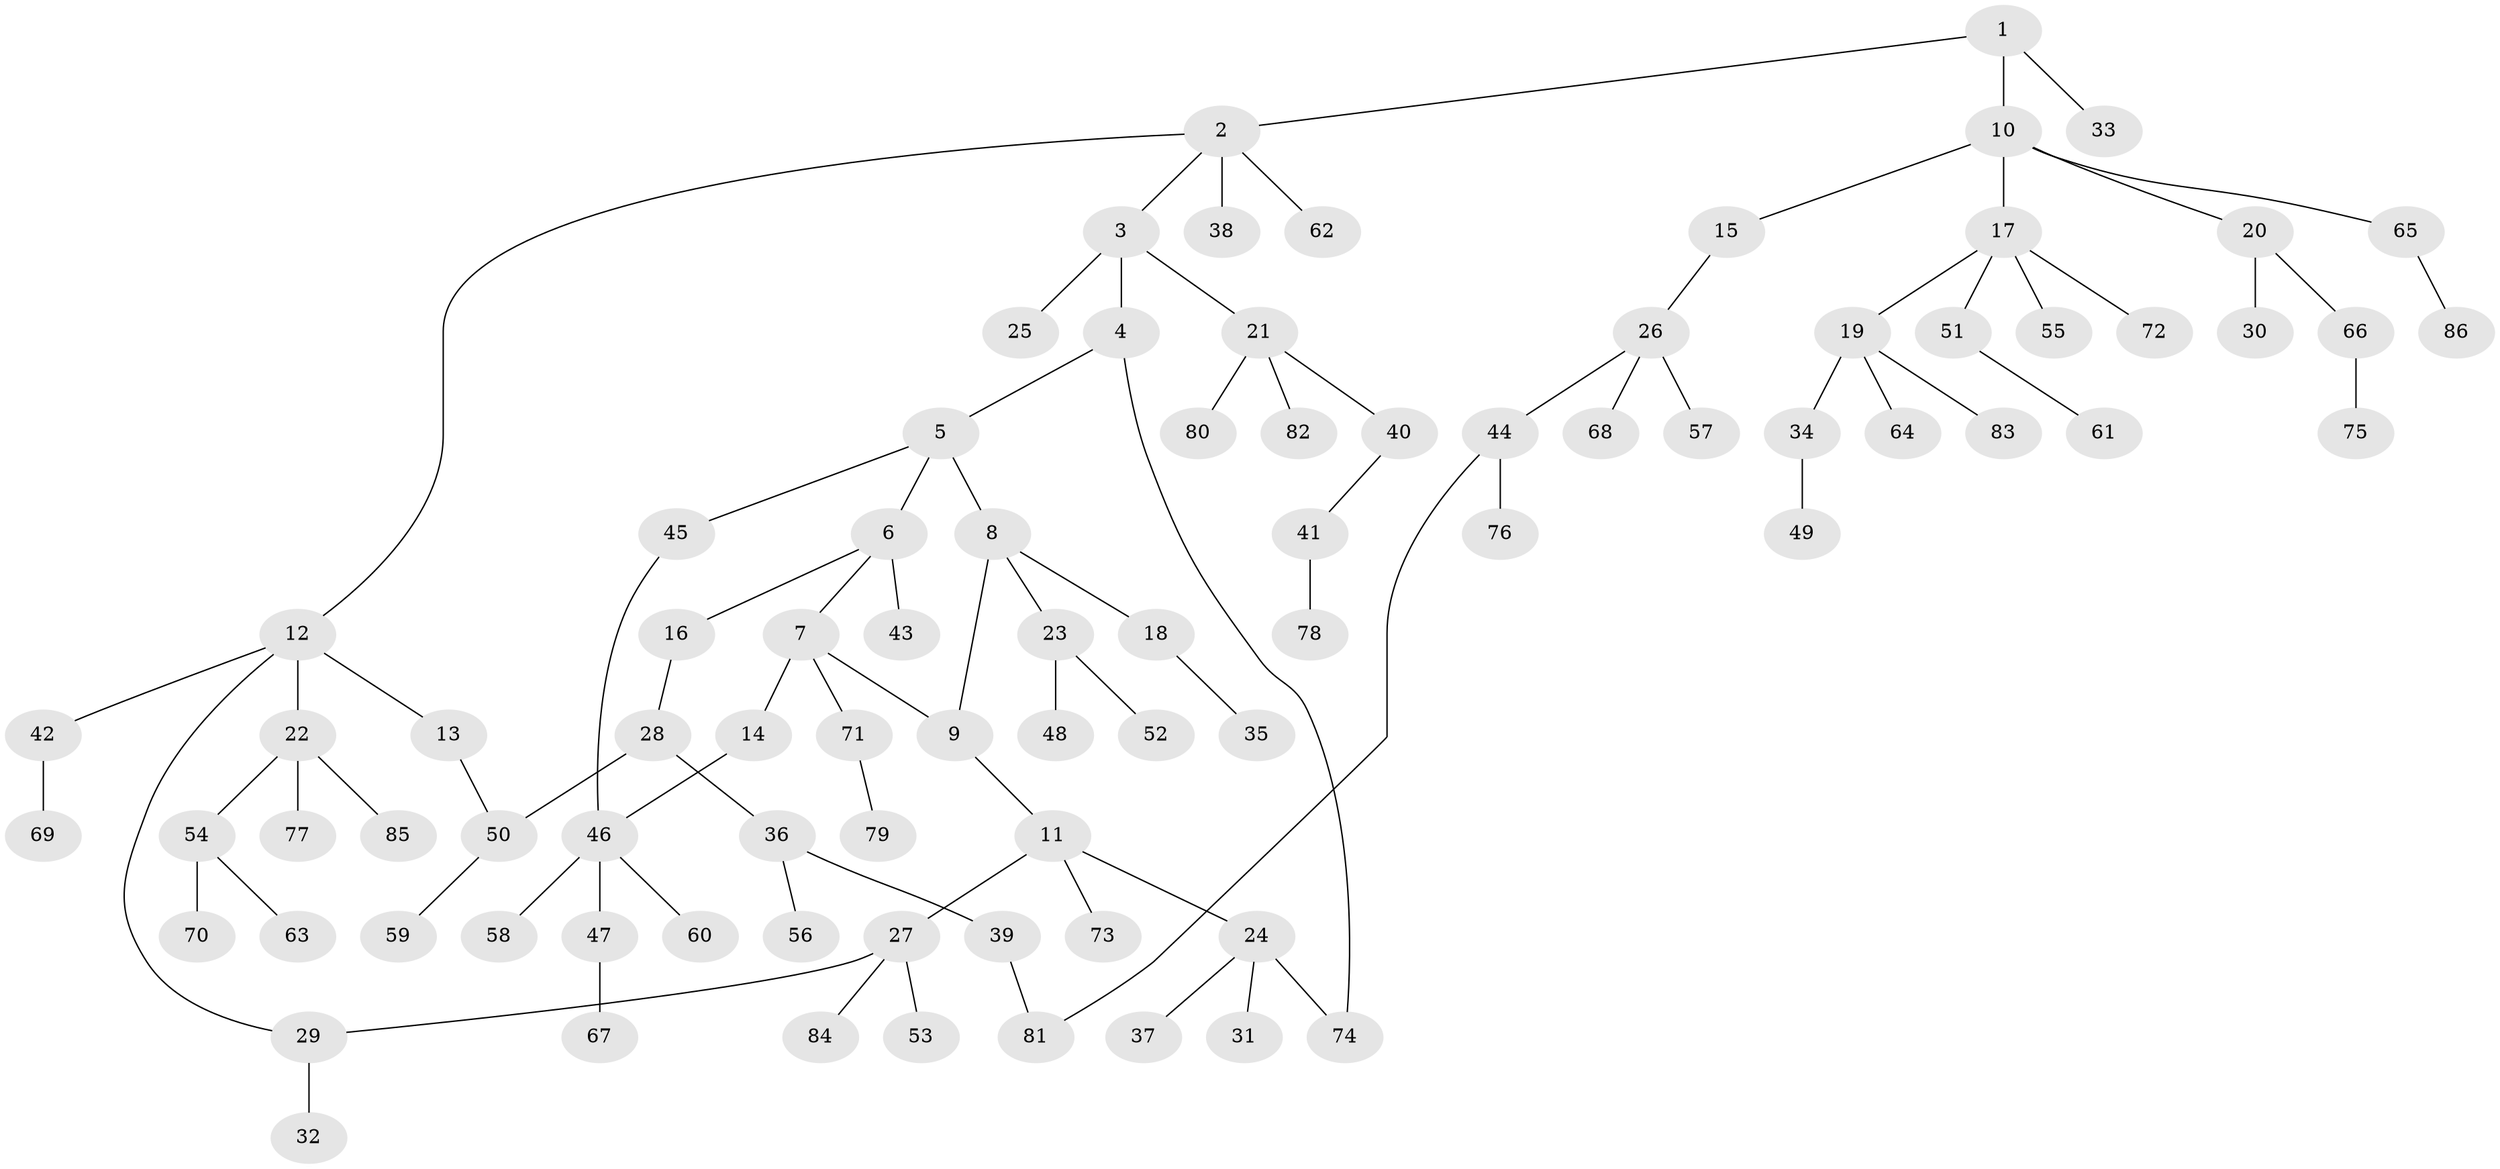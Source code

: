 // Generated by graph-tools (version 1.1) at 2025/25/03/09/25 03:25:30]
// undirected, 86 vertices, 91 edges
graph export_dot {
graph [start="1"]
  node [color=gray90,style=filled];
  1;
  2;
  3;
  4;
  5;
  6;
  7;
  8;
  9;
  10;
  11;
  12;
  13;
  14;
  15;
  16;
  17;
  18;
  19;
  20;
  21;
  22;
  23;
  24;
  25;
  26;
  27;
  28;
  29;
  30;
  31;
  32;
  33;
  34;
  35;
  36;
  37;
  38;
  39;
  40;
  41;
  42;
  43;
  44;
  45;
  46;
  47;
  48;
  49;
  50;
  51;
  52;
  53;
  54;
  55;
  56;
  57;
  58;
  59;
  60;
  61;
  62;
  63;
  64;
  65;
  66;
  67;
  68;
  69;
  70;
  71;
  72;
  73;
  74;
  75;
  76;
  77;
  78;
  79;
  80;
  81;
  82;
  83;
  84;
  85;
  86;
  1 -- 2;
  1 -- 10;
  1 -- 33;
  2 -- 3;
  2 -- 12;
  2 -- 38;
  2 -- 62;
  3 -- 4;
  3 -- 21;
  3 -- 25;
  4 -- 5;
  4 -- 74;
  5 -- 6;
  5 -- 8;
  5 -- 45;
  6 -- 7;
  6 -- 16;
  6 -- 43;
  7 -- 9;
  7 -- 14;
  7 -- 71;
  8 -- 18;
  8 -- 23;
  8 -- 9;
  9 -- 11;
  10 -- 15;
  10 -- 17;
  10 -- 20;
  10 -- 65;
  11 -- 24;
  11 -- 27;
  11 -- 73;
  12 -- 13;
  12 -- 22;
  12 -- 42;
  12 -- 29;
  13 -- 50;
  14 -- 46;
  15 -- 26;
  16 -- 28;
  17 -- 19;
  17 -- 51;
  17 -- 55;
  17 -- 72;
  18 -- 35;
  19 -- 34;
  19 -- 64;
  19 -- 83;
  20 -- 30;
  20 -- 66;
  21 -- 40;
  21 -- 80;
  21 -- 82;
  22 -- 54;
  22 -- 77;
  22 -- 85;
  23 -- 48;
  23 -- 52;
  24 -- 31;
  24 -- 37;
  24 -- 74;
  26 -- 44;
  26 -- 57;
  26 -- 68;
  27 -- 29;
  27 -- 53;
  27 -- 84;
  28 -- 36;
  28 -- 50;
  29 -- 32;
  34 -- 49;
  36 -- 39;
  36 -- 56;
  39 -- 81;
  40 -- 41;
  41 -- 78;
  42 -- 69;
  44 -- 76;
  44 -- 81;
  45 -- 46;
  46 -- 47;
  46 -- 58;
  46 -- 60;
  47 -- 67;
  50 -- 59;
  51 -- 61;
  54 -- 63;
  54 -- 70;
  65 -- 86;
  66 -- 75;
  71 -- 79;
}
